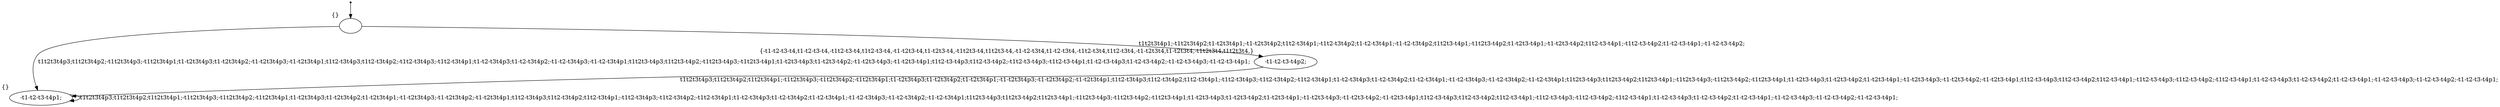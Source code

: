 digraph G {
  Initial [shape=point];
  Initial -> S0;
  S0 [label="", xlabel= "{}"];
  S0 -> S1 [label="t1t2t3t4p3;t1t2t3t4p2;-t1t2t3t4p3;-t1t2t3t4p1;t1-t2t3t4p3;t1-t2t3t4p2;-t1-t2t3t4p3;-t1-t2t3t4p1;t1t2-t3t4p3;t1t2-t3t4p2;-t1t2-t3t4p3;-t1t2-t3t4p1;t1-t2-t3t4p3;t1-t2-t3t4p2;-t1-t2-t3t4p3;-t1-t2-t3t4p1;t1t2t3-t4p3;t1t2t3-t4p2;-t1t2t3-t4p3;-t1t2t3-t4p1;t1-t2t3-t4p3;t1-t2t3-t4p2;-t1-t2t3-t4p3;-t1-t2t3-t4p1;t1t2-t3-t4p3;t1t2-t3-t4p2;-t1t2-t3-t4p3;-t1t2-t3-t4p1;t1-t2-t3-t4p3;t1-t2-t3-t4p2;-t1-t2-t3-t4p3;-t1-t2-t3-t4p1;"];
  S0 -> S2 [label="t1t2t3t4p1;-t1t2t3t4p2;t1-t2t3t4p1;-t1-t2t3t4p2;t1t2-t3t4p1;-t1t2-t3t4p2;t1-t2-t3t4p1;-t1-t2-t3t4p2;t1t2t3-t4p1;-t1t2t3-t4p2;t1-t2t3-t4p1;-t1-t2t3-t4p2;t1t2-t3-t4p1;-t1t2-t3-t4p2;t1-t2-t3-t4p1;-t1-t2-t3-t4p2;"];
  S1 [label="-t1-t2-t3-t4p1;", xlabel= "{}"];
  S1 -> S1 [label="t1t2t3t4p3;t1t2t3t4p2;t1t2t3t4p1;-t1t2t3t4p3;-t1t2t3t4p2;-t1t2t3t4p1;t1-t2t3t4p3;t1-t2t3t4p2;t1-t2t3t4p1;-t1-t2t3t4p3;-t1-t2t3t4p2;-t1-t2t3t4p1;t1t2-t3t4p3;t1t2-t3t4p2;t1t2-t3t4p1;-t1t2-t3t4p3;-t1t2-t3t4p2;-t1t2-t3t4p1;t1-t2-t3t4p3;t1-t2-t3t4p2;t1-t2-t3t4p1;-t1-t2-t3t4p3;-t1-t2-t3t4p2;-t1-t2-t3t4p1;t1t2t3-t4p3;t1t2t3-t4p2;t1t2t3-t4p1;-t1t2t3-t4p3;-t1t2t3-t4p2;-t1t2t3-t4p1;t1-t2t3-t4p3;t1-t2t3-t4p2;t1-t2t3-t4p1;-t1-t2t3-t4p3;-t1-t2t3-t4p2;-t1-t2t3-t4p1;t1t2-t3-t4p3;t1t2-t3-t4p2;t1t2-t3-t4p1;-t1t2-t3-t4p3;-t1t2-t3-t4p2;-t1t2-t3-t4p1;t1-t2-t3-t4p3;t1-t2-t3-t4p2;t1-t2-t3-t4p1;-t1-t2-t3-t4p3;-t1-t2-t3-t4p2;-t1-t2-t3-t4p1;"];
  S2 [label="-t1-t2-t3-t4p2;", xlabel= "{-t1-t2-t3-t4,t1-t2-t3-t4,-t1t2-t3-t4,t1t2-t3-t4,-t1-t2t3-t4,t1-t2t3-t4,-t1t2t3-t4,t1t2t3-t4,-t1-t2-t3t4,t1-t2-t3t4,-t1t2-t3t4,t1t2-t3t4,-t1-t2t3t4,t1-t2t3t4,-t1t2t3t4,t1t2t3t4,}"];
  S2 -> S1 [label="t1t2t3t4p3;t1t2t3t4p2;t1t2t3t4p1;-t1t2t3t4p3;-t1t2t3t4p2;-t1t2t3t4p1;t1-t2t3t4p3;t1-t2t3t4p2;t1-t2t3t4p1;-t1-t2t3t4p3;-t1-t2t3t4p2;-t1-t2t3t4p1;t1t2-t3t4p3;t1t2-t3t4p2;t1t2-t3t4p1;-t1t2-t3t4p3;-t1t2-t3t4p2;-t1t2-t3t4p1;t1-t2-t3t4p3;t1-t2-t3t4p2;t1-t2-t3t4p1;-t1-t2-t3t4p3;-t1-t2-t3t4p2;-t1-t2-t3t4p1;t1t2t3-t4p3;t1t2t3-t4p2;t1t2t3-t4p1;-t1t2t3-t4p3;-t1t2t3-t4p2;-t1t2t3-t4p1;t1-t2t3-t4p3;t1-t2t3-t4p2;t1-t2t3-t4p1;-t1-t2t3-t4p3;-t1-t2t3-t4p2;-t1-t2t3-t4p1;t1t2-t3-t4p3;t1t2-t3-t4p2;t1t2-t3-t4p1;-t1t2-t3-t4p3;-t1t2-t3-t4p2;-t1t2-t3-t4p1;t1-t2-t3-t4p3;t1-t2-t3-t4p2;t1-t2-t3-t4p1;-t1-t2-t3-t4p3;-t1-t2-t3-t4p2;-t1-t2-t3-t4p1;"];
}